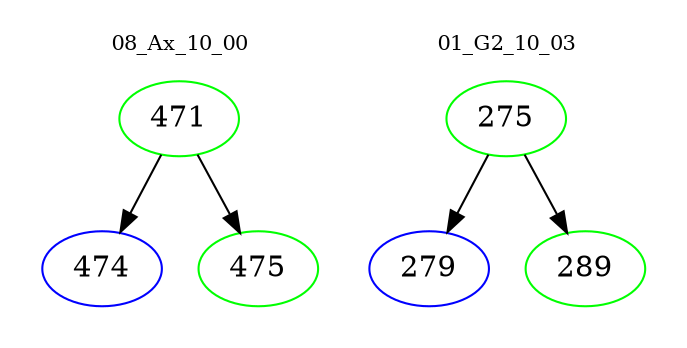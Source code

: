 digraph{
subgraph cluster_0 {
color = white
label = "08_Ax_10_00";
fontsize=10;
T0_471 [label="471", color="green"]
T0_471 -> T0_474 [color="black"]
T0_474 [label="474", color="blue"]
T0_471 -> T0_475 [color="black"]
T0_475 [label="475", color="green"]
}
subgraph cluster_1 {
color = white
label = "01_G2_10_03";
fontsize=10;
T1_275 [label="275", color="green"]
T1_275 -> T1_279 [color="black"]
T1_279 [label="279", color="blue"]
T1_275 -> T1_289 [color="black"]
T1_289 [label="289", color="green"]
}
}
